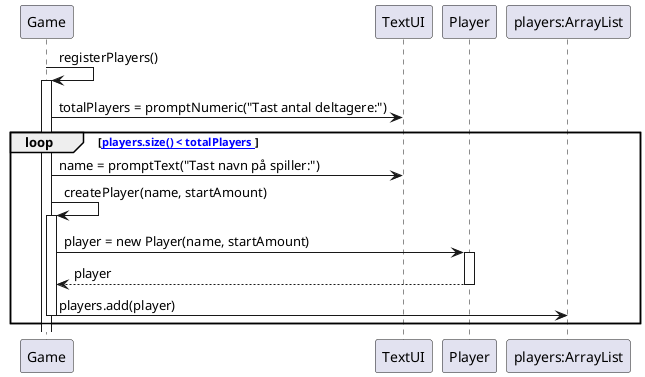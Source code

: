 @startuml
!pragma layout smetana
participant Game
participant TextUI
participant Player
participant "players:ArrayList" as ArrayList

 Game -> Game:registerPlayers()
 activate Game
 Game -> TextUI: totalPlayers = promptNumeric("Tast antal deltagere:")

loop [[\ players.size() < totalPlayers ]]
 Game -> TextUI: name = promptText("Tast navn på spiller:")
 Game -> Game: createPlayer(name, startAmount)
 activate Game

 Game -> Player: player = new Player(name, startAmount)
 activate Player
 return player
 Game -> ArrayList: players.add(player)
 deactivate Game
end

@enduml